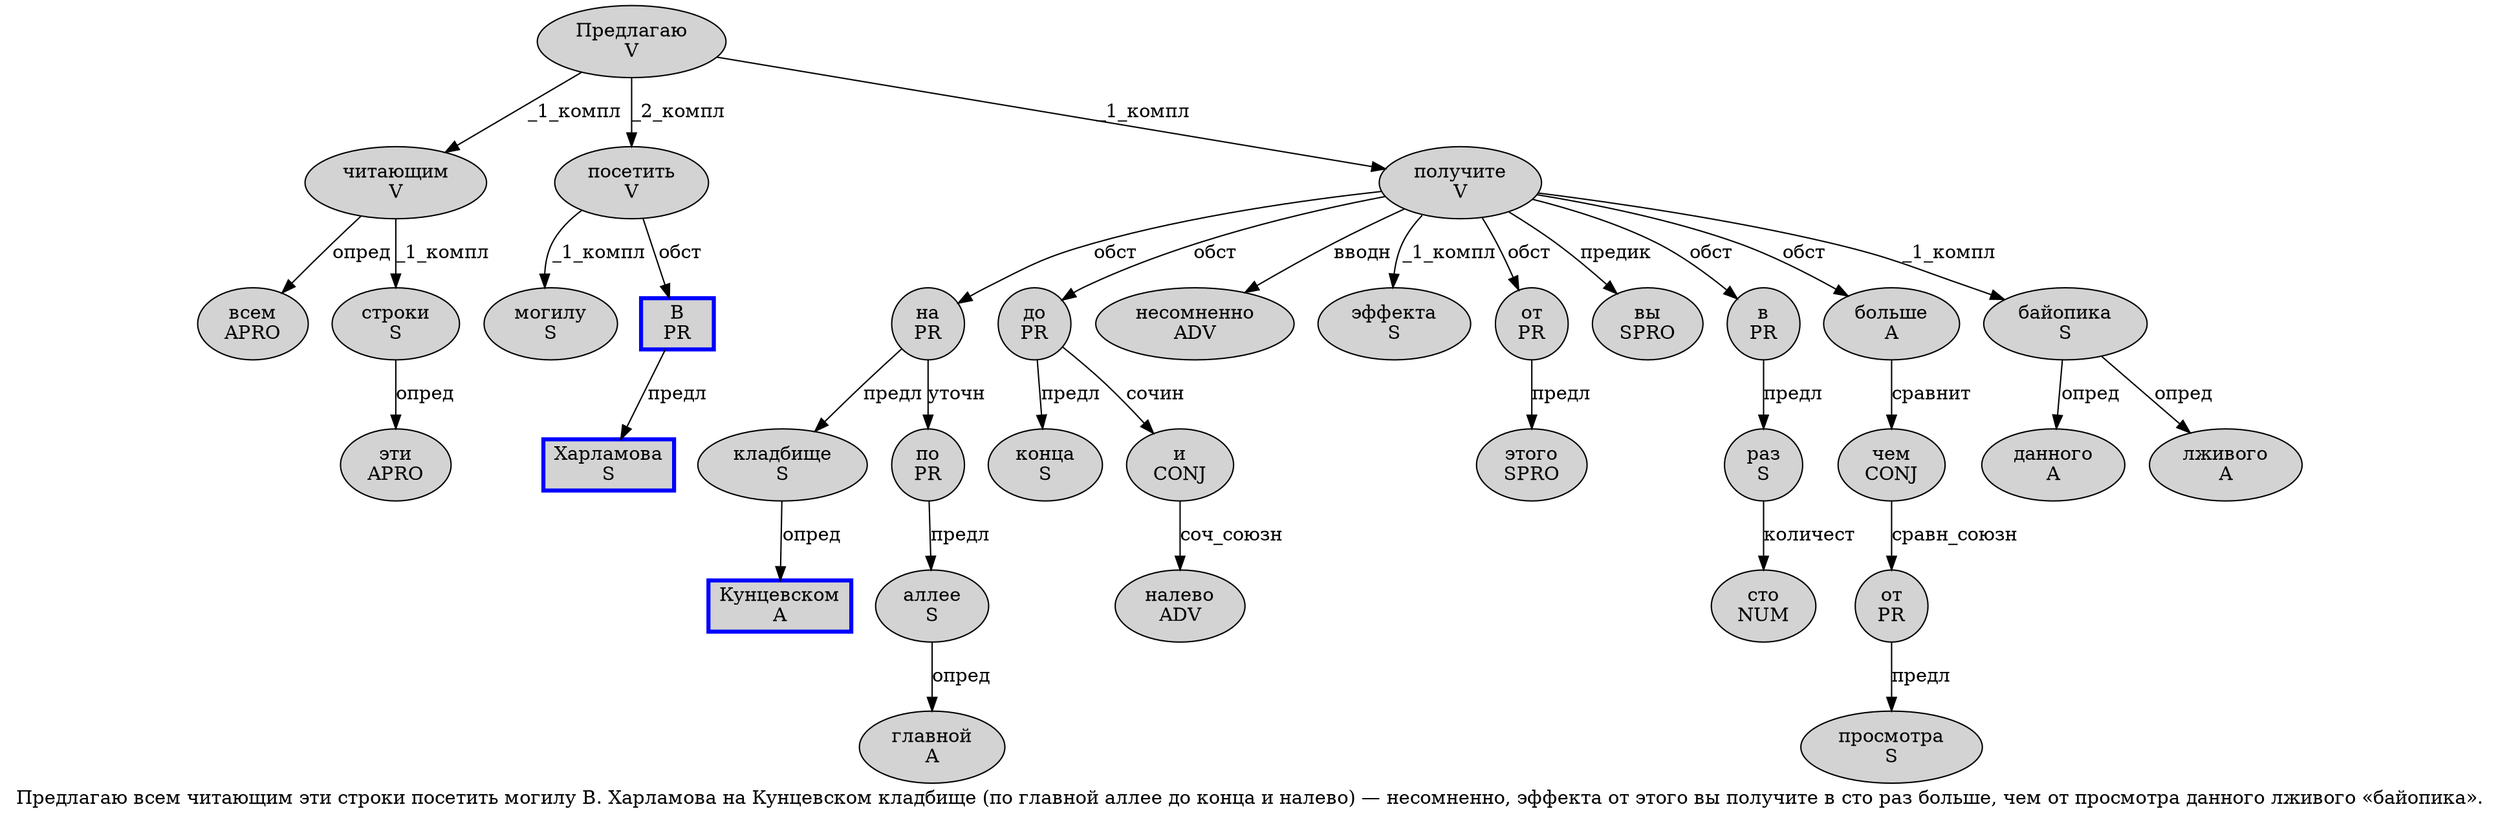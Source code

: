 digraph SENTENCE_3400 {
	graph [label="Предлагаю всем читающим эти строки посетить могилу В. Харламова на Кунцевском кладбище (по главной аллее до конца и налево) — несомненно, эффекта от этого вы получите в сто раз больше, чем от просмотра данного лживого «байопика»."]
	node [style=filled]
		0 [label="Предлагаю
V" color="" fillcolor=lightgray penwidth=1 shape=ellipse]
		1 [label="всем
APRO" color="" fillcolor=lightgray penwidth=1 shape=ellipse]
		2 [label="читающим
V" color="" fillcolor=lightgray penwidth=1 shape=ellipse]
		3 [label="эти
APRO" color="" fillcolor=lightgray penwidth=1 shape=ellipse]
		4 [label="строки
S" color="" fillcolor=lightgray penwidth=1 shape=ellipse]
		5 [label="посетить
V" color="" fillcolor=lightgray penwidth=1 shape=ellipse]
		6 [label="могилу
S" color="" fillcolor=lightgray penwidth=1 shape=ellipse]
		7 [label="В
PR" color=blue fillcolor=lightgray penwidth=3 shape=box]
		9 [label="Харламова
S" color=blue fillcolor=lightgray penwidth=3 shape=box]
		10 [label="на
PR" color="" fillcolor=lightgray penwidth=1 shape=ellipse]
		11 [label="Кунцевском
A" color=blue fillcolor=lightgray penwidth=3 shape=box]
		12 [label="кладбище
S" color="" fillcolor=lightgray penwidth=1 shape=ellipse]
		14 [label="по
PR" color="" fillcolor=lightgray penwidth=1 shape=ellipse]
		15 [label="главной
A" color="" fillcolor=lightgray penwidth=1 shape=ellipse]
		16 [label="аллее
S" color="" fillcolor=lightgray penwidth=1 shape=ellipse]
		17 [label="до
PR" color="" fillcolor=lightgray penwidth=1 shape=ellipse]
		18 [label="конца
S" color="" fillcolor=lightgray penwidth=1 shape=ellipse]
		19 [label="и
CONJ" color="" fillcolor=lightgray penwidth=1 shape=ellipse]
		20 [label="налево
ADV" color="" fillcolor=lightgray penwidth=1 shape=ellipse]
		23 [label="несомненно
ADV" color="" fillcolor=lightgray penwidth=1 shape=ellipse]
		25 [label="эффекта
S" color="" fillcolor=lightgray penwidth=1 shape=ellipse]
		26 [label="от
PR" color="" fillcolor=lightgray penwidth=1 shape=ellipse]
		27 [label="этого
SPRO" color="" fillcolor=lightgray penwidth=1 shape=ellipse]
		28 [label="вы
SPRO" color="" fillcolor=lightgray penwidth=1 shape=ellipse]
		29 [label="получите
V" color="" fillcolor=lightgray penwidth=1 shape=ellipse]
		30 [label="в
PR" color="" fillcolor=lightgray penwidth=1 shape=ellipse]
		31 [label="сто
NUM" color="" fillcolor=lightgray penwidth=1 shape=ellipse]
		32 [label="раз
S" color="" fillcolor=lightgray penwidth=1 shape=ellipse]
		33 [label="больше
A" color="" fillcolor=lightgray penwidth=1 shape=ellipse]
		35 [label="чем
CONJ" color="" fillcolor=lightgray penwidth=1 shape=ellipse]
		36 [label="от
PR" color="" fillcolor=lightgray penwidth=1 shape=ellipse]
		37 [label="просмотра
S" color="" fillcolor=lightgray penwidth=1 shape=ellipse]
		38 [label="данного
A" color="" fillcolor=lightgray penwidth=1 shape=ellipse]
		39 [label="лживого
A" color="" fillcolor=lightgray penwidth=1 shape=ellipse]
		41 [label="байопика
S" color="" fillcolor=lightgray penwidth=1 shape=ellipse]
			0 -> 2 [label="_1_компл"]
			0 -> 5 [label="_2_компл"]
			0 -> 29 [label="_1_компл"]
			19 -> 20 [label="соч_союзн"]
			32 -> 31 [label="количест"]
			5 -> 6 [label="_1_компл"]
			5 -> 7 [label="обст"]
			35 -> 36 [label="сравн_союзн"]
			29 -> 10 [label="обст"]
			29 -> 17 [label="обст"]
			29 -> 23 [label="вводн"]
			29 -> 25 [label="_1_компл"]
			29 -> 26 [label="обст"]
			29 -> 28 [label="предик"]
			29 -> 30 [label="обст"]
			29 -> 33 [label="обст"]
			29 -> 41 [label="_1_компл"]
			36 -> 37 [label="предл"]
			16 -> 15 [label="опред"]
			17 -> 18 [label="предл"]
			17 -> 19 [label="сочин"]
			30 -> 32 [label="предл"]
			4 -> 3 [label="опред"]
			26 -> 27 [label="предл"]
			14 -> 16 [label="предл"]
			41 -> 38 [label="опред"]
			41 -> 39 [label="опред"]
			33 -> 35 [label="сравнит"]
			7 -> 9 [label="предл"]
			10 -> 12 [label="предл"]
			10 -> 14 [label="уточн"]
			12 -> 11 [label="опред"]
			2 -> 1 [label="опред"]
			2 -> 4 [label="_1_компл"]
}
